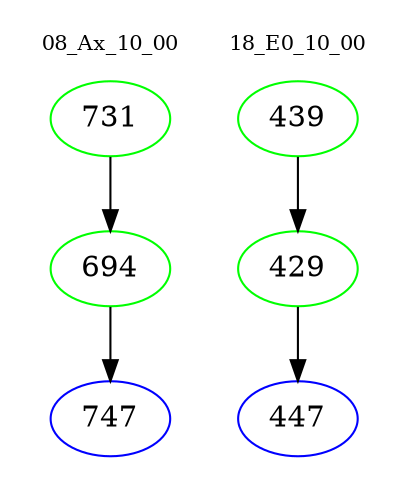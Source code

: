 digraph{
subgraph cluster_0 {
color = white
label = "08_Ax_10_00";
fontsize=10;
T0_731 [label="731", color="green"]
T0_731 -> T0_694 [color="black"]
T0_694 [label="694", color="green"]
T0_694 -> T0_747 [color="black"]
T0_747 [label="747", color="blue"]
}
subgraph cluster_1 {
color = white
label = "18_E0_10_00";
fontsize=10;
T1_439 [label="439", color="green"]
T1_439 -> T1_429 [color="black"]
T1_429 [label="429", color="green"]
T1_429 -> T1_447 [color="black"]
T1_447 [label="447", color="blue"]
}
}
